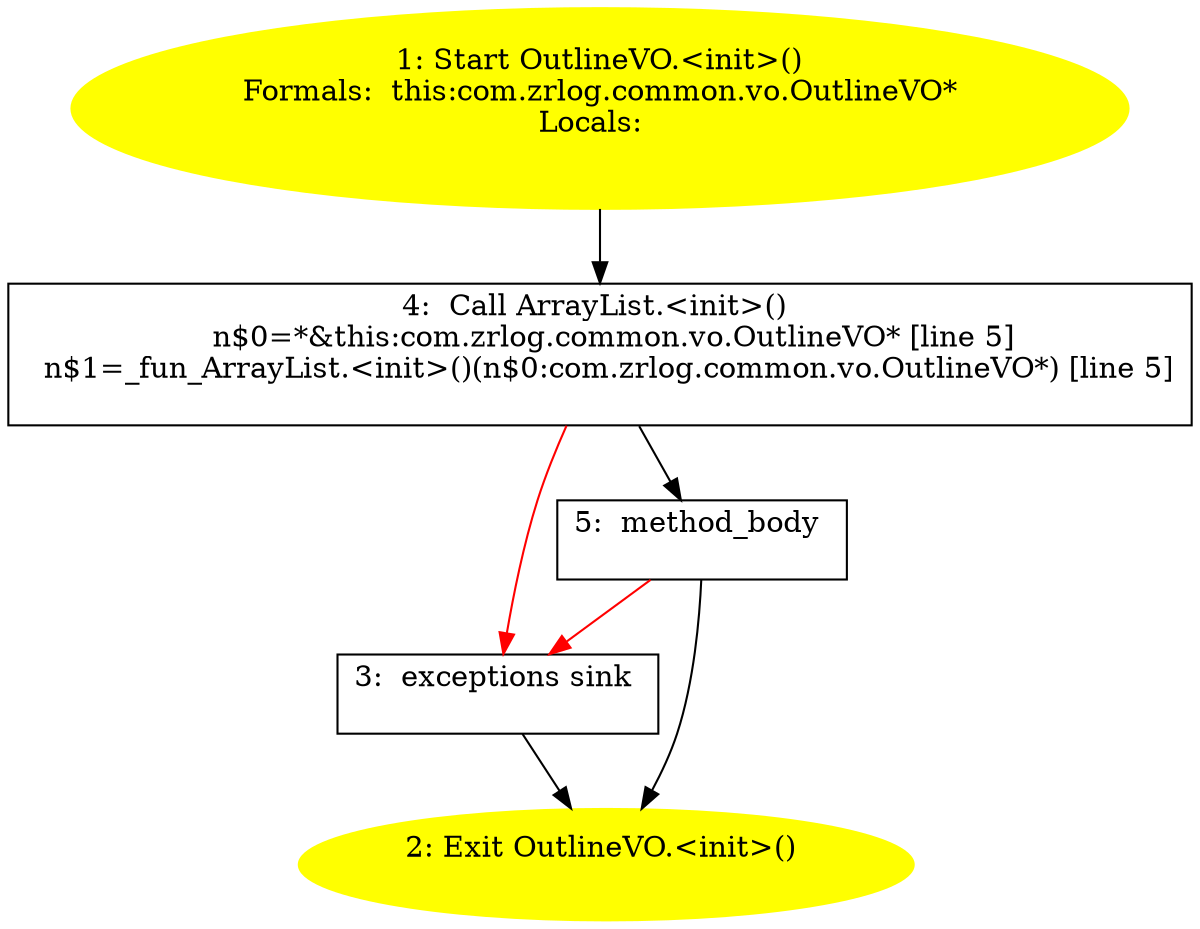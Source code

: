 /* @generated */
digraph cfg {
"com.zrlog.common.vo.OutlineVO.<init>().0233b5b21fbf4748b0961150bfcea3f6_1" [label="1: Start OutlineVO.<init>()\nFormals:  this:com.zrlog.common.vo.OutlineVO*\nLocals:  \n  " color=yellow style=filled]
	

	 "com.zrlog.common.vo.OutlineVO.<init>().0233b5b21fbf4748b0961150bfcea3f6_1" -> "com.zrlog.common.vo.OutlineVO.<init>().0233b5b21fbf4748b0961150bfcea3f6_4" ;
"com.zrlog.common.vo.OutlineVO.<init>().0233b5b21fbf4748b0961150bfcea3f6_2" [label="2: Exit OutlineVO.<init>() \n  " color=yellow style=filled]
	

"com.zrlog.common.vo.OutlineVO.<init>().0233b5b21fbf4748b0961150bfcea3f6_3" [label="3:  exceptions sink \n  " shape="box"]
	

	 "com.zrlog.common.vo.OutlineVO.<init>().0233b5b21fbf4748b0961150bfcea3f6_3" -> "com.zrlog.common.vo.OutlineVO.<init>().0233b5b21fbf4748b0961150bfcea3f6_2" ;
"com.zrlog.common.vo.OutlineVO.<init>().0233b5b21fbf4748b0961150bfcea3f6_4" [label="4:  Call ArrayList.<init>() \n   n$0=*&this:com.zrlog.common.vo.OutlineVO* [line 5]\n  n$1=_fun_ArrayList.<init>()(n$0:com.zrlog.common.vo.OutlineVO*) [line 5]\n " shape="box"]
	

	 "com.zrlog.common.vo.OutlineVO.<init>().0233b5b21fbf4748b0961150bfcea3f6_4" -> "com.zrlog.common.vo.OutlineVO.<init>().0233b5b21fbf4748b0961150bfcea3f6_5" ;
	 "com.zrlog.common.vo.OutlineVO.<init>().0233b5b21fbf4748b0961150bfcea3f6_4" -> "com.zrlog.common.vo.OutlineVO.<init>().0233b5b21fbf4748b0961150bfcea3f6_3" [color="red" ];
"com.zrlog.common.vo.OutlineVO.<init>().0233b5b21fbf4748b0961150bfcea3f6_5" [label="5:  method_body \n  " shape="box"]
	

	 "com.zrlog.common.vo.OutlineVO.<init>().0233b5b21fbf4748b0961150bfcea3f6_5" -> "com.zrlog.common.vo.OutlineVO.<init>().0233b5b21fbf4748b0961150bfcea3f6_2" ;
	 "com.zrlog.common.vo.OutlineVO.<init>().0233b5b21fbf4748b0961150bfcea3f6_5" -> "com.zrlog.common.vo.OutlineVO.<init>().0233b5b21fbf4748b0961150bfcea3f6_3" [color="red" ];
}

